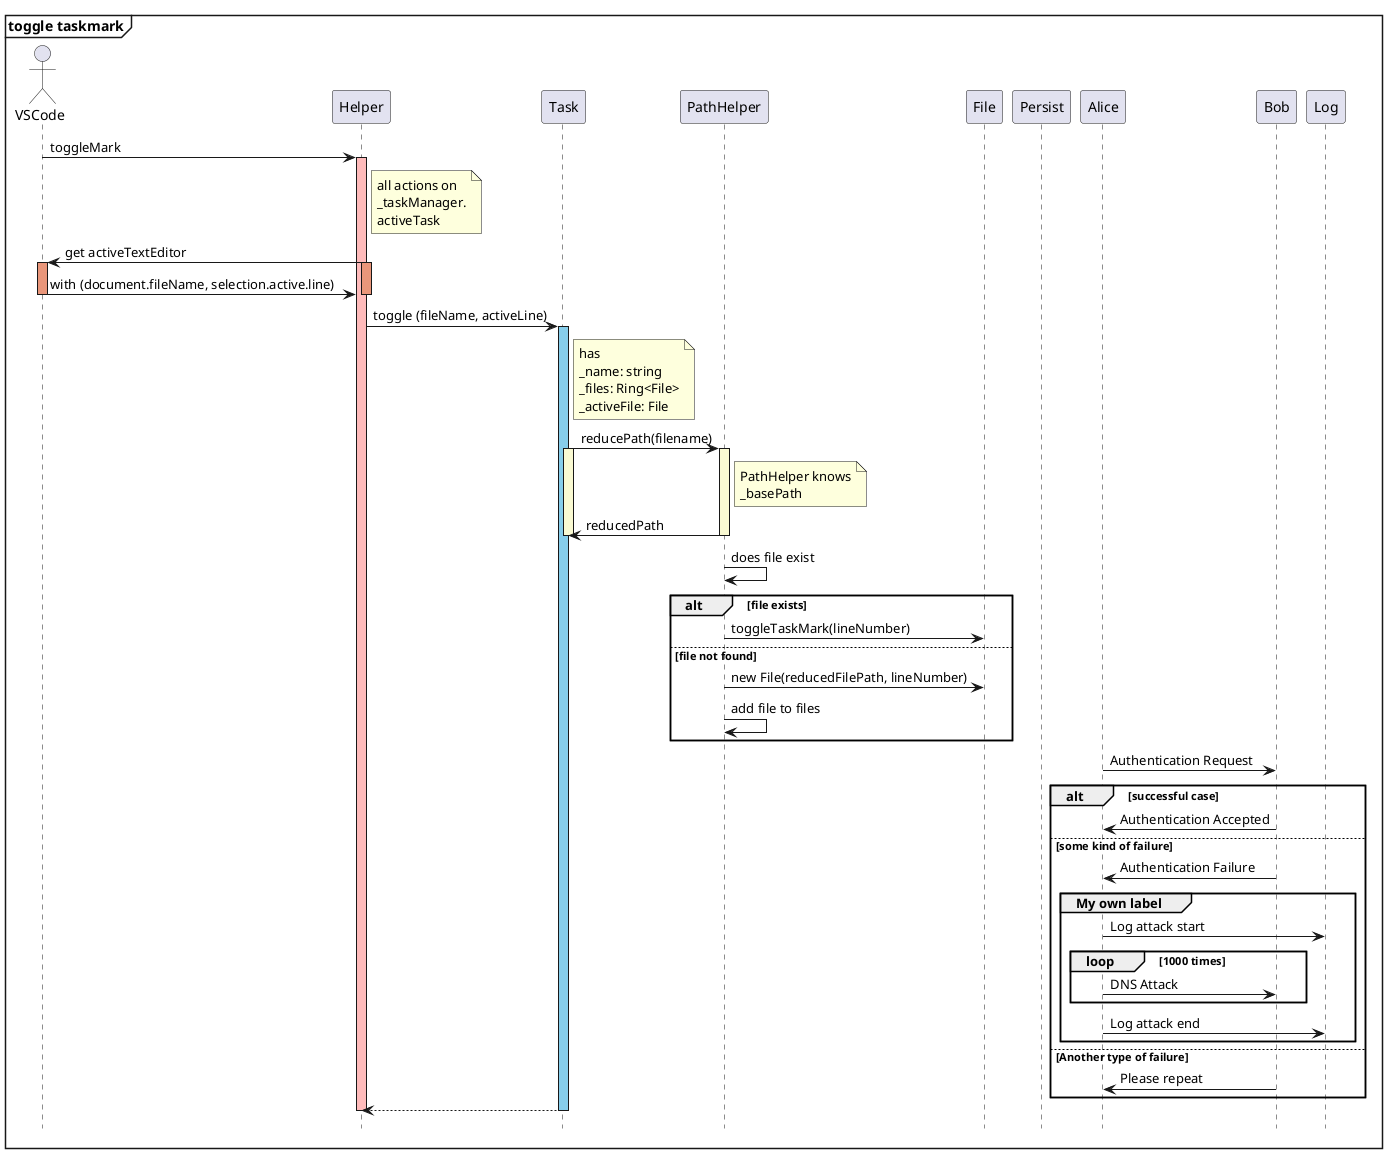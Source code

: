 
    _taskmarksDataFilePath
    _activePathChar
    _inactivePathChar

@startuml startup

hide footbox

mainframe **toggle taskmark**

actor VSCode
participant Helper as help
participant Task as task
participant PathHelper as ph
participant File as file
participant Persist as p

VSCode -> help: toggleMark
activate help #FFBBBB

note right of help
    all actions on
    _taskManager.
    activeTask
end note


help -> VSCode: get activeTextEditor
activate help #DarkSalmon
activate VSCode #DarkSalmon
VSCode -> help: with (document.fileName, selection.active.line)
deactivate VSCode
deactivate help


help -> task: toggle (fileName, activeLine)
activate task #SkyBlue
note right of task
    has
    _name: string
    _files: Ring<File>
    _activeFile: File
end note



task -> ph: reducePath(filename)
activate task #LightGoldenRodYellow
activate ph #LightGoldenRodYellow

note right of ph
    PathHelper knows
    _basePath
end note

ph -> task: reducedPath
deactivate ph
deactivate task

ph -> ph: does file exist

alt file exists
ph -> file: toggleTaskMark(lineNumber)
else file not found
ph -> file: new File(reducedFilePath, lineNumber)
ph -> ph: add file to files
end


Alice -> Bob: Authentication Request

alt successful case

    Bob -> Alice: Authentication Accepted

else some kind of failure

    Bob -> Alice: Authentication Failure
    group My own label
    Alice -> Log : Log attack start
        loop 1000 times
            Alice -> Bob: DNS Attack
        end
    Alice -> Log : Log attack end
    end

else Another type of failure

   Bob -> Alice: Please repeat

end




task --> help
deactivate task



deactivate help



@endjson




